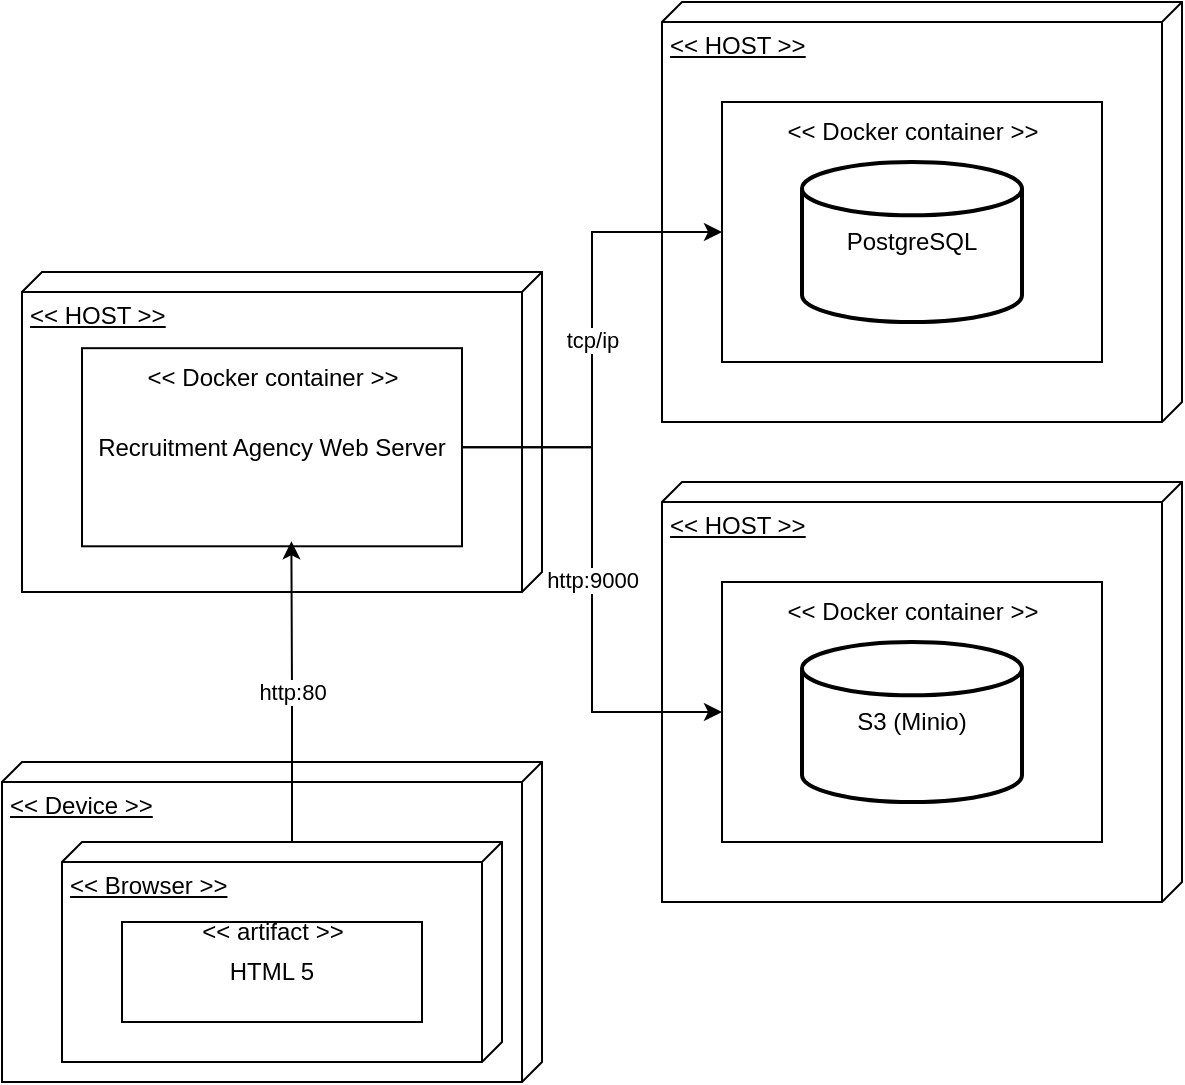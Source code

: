 <mxfile version="26.0.16">
  <diagram name="Страница — 1" id="if50kitmw4tlwuExUXZu">
    <mxGraphModel dx="819" dy="482" grid="1" gridSize="10" guides="1" tooltips="1" connect="1" arrows="1" fold="1" page="1" pageScale="1" pageWidth="827" pageHeight="1169" math="0" shadow="0">
      <root>
        <mxCell id="0" />
        <mxCell id="1" parent="0" />
        <mxCell id="6GdhlDIPyI0ZwyQPS7E1-6" value="" style="group" vertex="1" connectable="0" parent="1">
          <mxGeometry x="460" y="290" width="260" height="210" as="geometry" />
        </mxCell>
        <mxCell id="6GdhlDIPyI0ZwyQPS7E1-3" value="&amp;lt;&amp;lt; HOST &amp;gt;&amp;gt;" style="verticalAlign=top;align=left;spacingTop=8;spacingLeft=2;spacingRight=12;shape=cube;size=10;direction=south;fontStyle=4;html=1;whiteSpace=wrap;" vertex="1" parent="6GdhlDIPyI0ZwyQPS7E1-6">
          <mxGeometry width="260" height="210" as="geometry" />
        </mxCell>
        <mxCell id="6GdhlDIPyI0ZwyQPS7E1-4" value="" style="html=1;whiteSpace=wrap;" vertex="1" parent="6GdhlDIPyI0ZwyQPS7E1-6">
          <mxGeometry x="30" y="50" width="190" height="130" as="geometry" />
        </mxCell>
        <mxCell id="6GdhlDIPyI0ZwyQPS7E1-1" value="PostgreSQL" style="strokeWidth=2;html=1;shape=mxgraph.flowchart.database;whiteSpace=wrap;" vertex="1" parent="6GdhlDIPyI0ZwyQPS7E1-6">
          <mxGeometry x="70" y="80" width="110" height="80" as="geometry" />
        </mxCell>
        <mxCell id="6GdhlDIPyI0ZwyQPS7E1-5" value="&amp;lt;&amp;lt; Docker container &amp;gt;&amp;gt;" style="text;html=1;align=center;verticalAlign=middle;resizable=0;points=[];autosize=1;strokeColor=none;fillColor=none;" vertex="1" parent="6GdhlDIPyI0ZwyQPS7E1-6">
          <mxGeometry x="50" y="50" width="150" height="30" as="geometry" />
        </mxCell>
        <mxCell id="6GdhlDIPyI0ZwyQPS7E1-7" value="" style="group" vertex="1" connectable="0" parent="1">
          <mxGeometry x="460" y="530" width="260" height="210" as="geometry" />
        </mxCell>
        <mxCell id="6GdhlDIPyI0ZwyQPS7E1-8" value="&amp;lt;&amp;lt; HOST &amp;gt;&amp;gt;" style="verticalAlign=top;align=left;spacingTop=8;spacingLeft=2;spacingRight=12;shape=cube;size=10;direction=south;fontStyle=4;html=1;whiteSpace=wrap;" vertex="1" parent="6GdhlDIPyI0ZwyQPS7E1-7">
          <mxGeometry width="260" height="210" as="geometry" />
        </mxCell>
        <mxCell id="6GdhlDIPyI0ZwyQPS7E1-9" value="" style="html=1;whiteSpace=wrap;" vertex="1" parent="6GdhlDIPyI0ZwyQPS7E1-7">
          <mxGeometry x="30" y="50" width="190" height="130" as="geometry" />
        </mxCell>
        <mxCell id="6GdhlDIPyI0ZwyQPS7E1-11" value="&amp;lt;&amp;lt; Docker container &amp;gt;&amp;gt;" style="text;html=1;align=center;verticalAlign=middle;resizable=0;points=[];autosize=1;strokeColor=none;fillColor=none;" vertex="1" parent="6GdhlDIPyI0ZwyQPS7E1-7">
          <mxGeometry x="50" y="50" width="150" height="30" as="geometry" />
        </mxCell>
        <mxCell id="6GdhlDIPyI0ZwyQPS7E1-12" value="S3 (Minio)" style="strokeWidth=2;html=1;shape=mxgraph.flowchart.database;whiteSpace=wrap;" vertex="1" parent="6GdhlDIPyI0ZwyQPS7E1-7">
          <mxGeometry x="70" y="80" width="110" height="80" as="geometry" />
        </mxCell>
        <mxCell id="6GdhlDIPyI0ZwyQPS7E1-13" value="" style="group" vertex="1" connectable="0" parent="1">
          <mxGeometry x="140" y="425" width="260" height="160" as="geometry" />
        </mxCell>
        <mxCell id="6GdhlDIPyI0ZwyQPS7E1-14" value="&amp;lt;&amp;lt; HOST &amp;gt;&amp;gt;" style="verticalAlign=top;align=left;spacingTop=8;spacingLeft=2;spacingRight=12;shape=cube;size=10;direction=south;fontStyle=4;html=1;whiteSpace=wrap;" vertex="1" parent="6GdhlDIPyI0ZwyQPS7E1-13">
          <mxGeometry width="260" height="160" as="geometry" />
        </mxCell>
        <mxCell id="6GdhlDIPyI0ZwyQPS7E1-15" value="Recruitment Agency Web Server" style="html=1;whiteSpace=wrap;" vertex="1" parent="6GdhlDIPyI0ZwyQPS7E1-13">
          <mxGeometry x="30" y="38.095" width="190" height="99.048" as="geometry" />
        </mxCell>
        <mxCell id="6GdhlDIPyI0ZwyQPS7E1-16" value="&amp;lt;&amp;lt; Docker container &amp;gt;&amp;gt;" style="text;html=1;align=center;verticalAlign=middle;resizable=0;points=[];autosize=1;strokeColor=none;fillColor=none;" vertex="1" parent="6GdhlDIPyI0ZwyQPS7E1-13">
          <mxGeometry x="50" y="38.095" width="150" height="30" as="geometry" />
        </mxCell>
        <mxCell id="6GdhlDIPyI0ZwyQPS7E1-22" value="" style="group" vertex="1" connectable="0" parent="1">
          <mxGeometry x="130" y="670" width="270" height="160" as="geometry" />
        </mxCell>
        <mxCell id="6GdhlDIPyI0ZwyQPS7E1-18" value="&amp;lt;&amp;lt; Device &amp;gt;&amp;gt;" style="verticalAlign=top;align=left;spacingTop=8;spacingLeft=2;spacingRight=12;shape=cube;size=10;direction=south;fontStyle=4;html=1;whiteSpace=wrap;" vertex="1" parent="6GdhlDIPyI0ZwyQPS7E1-22">
          <mxGeometry width="270" height="160" as="geometry" />
        </mxCell>
        <mxCell id="6GdhlDIPyI0ZwyQPS7E1-19" value="&amp;lt;&amp;lt; Browser &amp;gt;&amp;gt;" style="verticalAlign=top;align=left;spacingTop=8;spacingLeft=2;spacingRight=12;shape=cube;size=10;direction=south;fontStyle=4;html=1;whiteSpace=wrap;" vertex="1" parent="6GdhlDIPyI0ZwyQPS7E1-22">
          <mxGeometry x="30" y="40" width="220" height="110" as="geometry" />
        </mxCell>
        <mxCell id="6GdhlDIPyI0ZwyQPS7E1-20" value="HTML 5" style="html=1;whiteSpace=wrap;" vertex="1" parent="6GdhlDIPyI0ZwyQPS7E1-22">
          <mxGeometry x="60" y="80" width="150" height="50" as="geometry" />
        </mxCell>
        <mxCell id="6GdhlDIPyI0ZwyQPS7E1-21" value="&amp;lt;&amp;lt; artifact &amp;gt;&amp;gt;" style="text;html=1;align=center;verticalAlign=middle;resizable=0;points=[];autosize=1;strokeColor=none;fillColor=none;" vertex="1" parent="6GdhlDIPyI0ZwyQPS7E1-22">
          <mxGeometry x="90" y="70" width="90" height="30" as="geometry" />
        </mxCell>
        <mxCell id="6GdhlDIPyI0ZwyQPS7E1-23" value="tcp/ip" style="edgeStyle=orthogonalEdgeStyle;rounded=0;orthogonalLoop=1;jettySize=auto;html=1;entryX=0;entryY=0.5;entryDx=0;entryDy=0;exitX=1;exitY=0.5;exitDx=0;exitDy=0;" edge="1" parent="1" source="6GdhlDIPyI0ZwyQPS7E1-15" target="6GdhlDIPyI0ZwyQPS7E1-4">
          <mxGeometry relative="1" as="geometry" />
        </mxCell>
        <mxCell id="6GdhlDIPyI0ZwyQPS7E1-24" value="http:9000" style="edgeStyle=orthogonalEdgeStyle;rounded=0;orthogonalLoop=1;jettySize=auto;html=1;entryX=0;entryY=0.5;entryDx=0;entryDy=0;" edge="1" parent="1" source="6GdhlDIPyI0ZwyQPS7E1-15" target="6GdhlDIPyI0ZwyQPS7E1-9">
          <mxGeometry relative="1" as="geometry" />
        </mxCell>
        <mxCell id="6GdhlDIPyI0ZwyQPS7E1-25" value="http:80" style="edgeStyle=orthogonalEdgeStyle;rounded=0;orthogonalLoop=1;jettySize=auto;html=1;entryX=0.551;entryY=0.975;entryDx=0;entryDy=0;entryPerimeter=0;exitX=0;exitY=0;exitDx=0;exitDy=105;exitPerimeter=0;" edge="1" parent="1" source="6GdhlDIPyI0ZwyQPS7E1-19" target="6GdhlDIPyI0ZwyQPS7E1-15">
          <mxGeometry relative="1" as="geometry">
            <mxPoint x="275" y="720" as="sourcePoint" />
          </mxGeometry>
        </mxCell>
      </root>
    </mxGraphModel>
  </diagram>
</mxfile>
